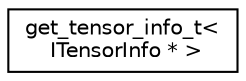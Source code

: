 digraph "Graphical Class Hierarchy"
{
 // LATEX_PDF_SIZE
  edge [fontname="Helvetica",fontsize="10",labelfontname="Helvetica",labelfontsize="10"];
  node [fontname="Helvetica",fontsize="10",shape=record];
  rankdir="LR";
  Node0 [label="get_tensor_info_t\<\l ITensorInfo * \>",height=0.2,width=0.4,color="black", fillcolor="white", style="filled",URL="$structarm__compute_1_1detail_1_1get__tensor__info__t_3_01_i_tensor_info_01_5_01_4.xhtml",tooltip="Get the info for a tensor."];
}
